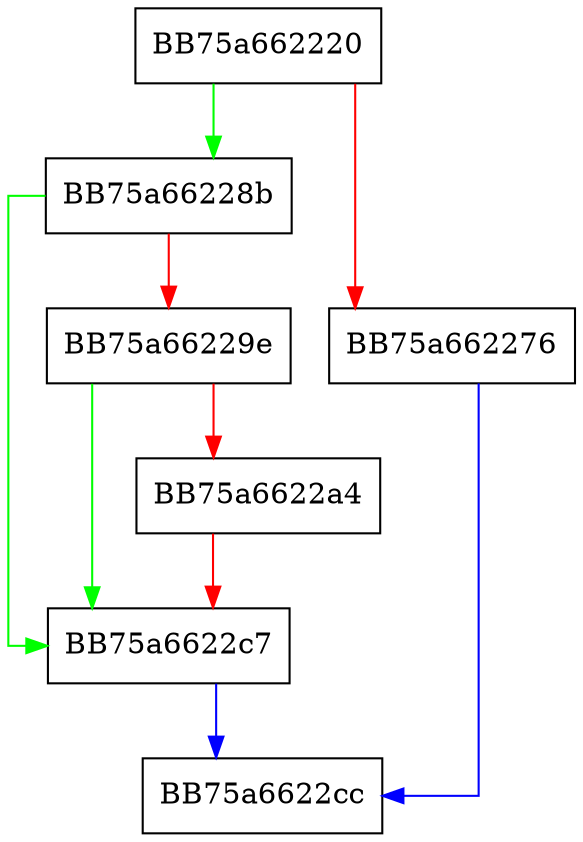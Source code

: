 digraph Reload {
  node [shape="box"];
  graph [splines=ortho];
  BB75a662220 -> BB75a66228b [color="green"];
  BB75a662220 -> BB75a662276 [color="red"];
  BB75a662276 -> BB75a6622cc [color="blue"];
  BB75a66228b -> BB75a6622c7 [color="green"];
  BB75a66228b -> BB75a66229e [color="red"];
  BB75a66229e -> BB75a6622c7 [color="green"];
  BB75a66229e -> BB75a6622a4 [color="red"];
  BB75a6622a4 -> BB75a6622c7 [color="red"];
  BB75a6622c7 -> BB75a6622cc [color="blue"];
}